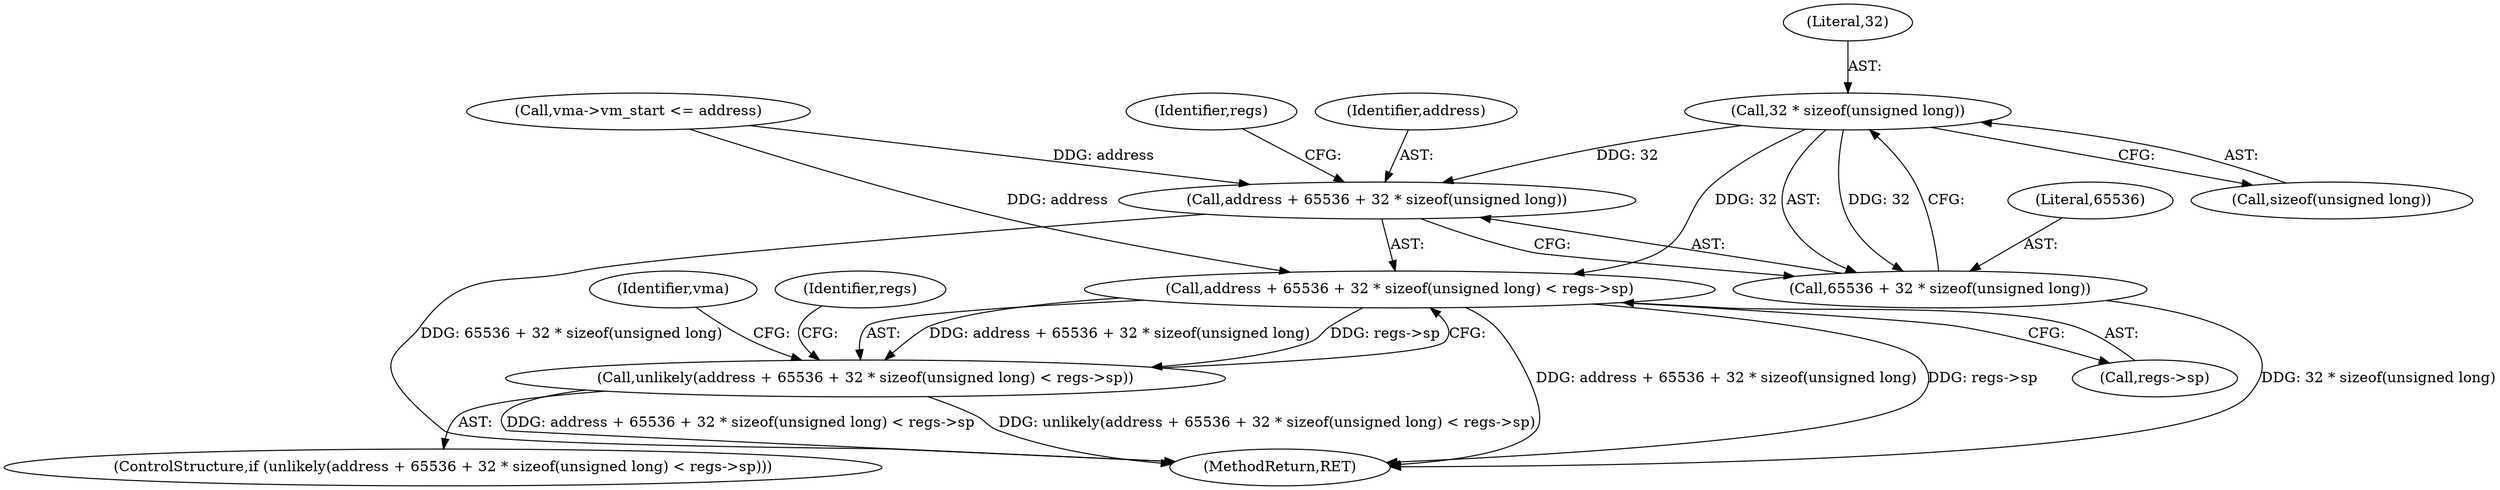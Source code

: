 digraph "0_linux_a8b0ca17b80e92faab46ee7179ba9e99ccb61233_52@API" {
"1000343" [label="(Call,32 * sizeof(unsigned long))"];
"1000338" [label="(Call,address + 65536 + 32 * sizeof(unsigned long) < regs->sp)"];
"1000337" [label="(Call,unlikely(address + 65536 + 32 * sizeof(unsigned long) < regs->sp))"];
"1000339" [label="(Call,address + 65536 + 32 * sizeof(unsigned long))"];
"1000341" [label="(Call,65536 + 32 * sizeof(unsigned long))"];
"1000347" [label="(Call,regs->sp)"];
"1000311" [label="(Call,vma->vm_start <= address)"];
"1000341" [label="(Call,65536 + 32 * sizeof(unsigned long))"];
"1000343" [label="(Call,32 * sizeof(unsigned long))"];
"1000359" [label="(Identifier,vma)"];
"1000345" [label="(Call,sizeof(unsigned long))"];
"1000336" [label="(ControlStructure,if (unlikely(address + 65536 + 32 * sizeof(unsigned long) < regs->sp)))"];
"1000337" [label="(Call,unlikely(address + 65536 + 32 * sizeof(unsigned long) < regs->sp))"];
"1000348" [label="(Identifier,regs)"];
"1000339" [label="(Call,address + 65536 + 32 * sizeof(unsigned long))"];
"1000340" [label="(Identifier,address)"];
"1000344" [label="(Literal,32)"];
"1000338" [label="(Call,address + 65536 + 32 * sizeof(unsigned long) < regs->sp)"];
"1000449" [label="(MethodReturn,RET)"];
"1000342" [label="(Literal,65536)"];
"1000352" [label="(Identifier,regs)"];
"1000343" -> "1000341"  [label="AST: "];
"1000343" -> "1000345"  [label="CFG: "];
"1000344" -> "1000343"  [label="AST: "];
"1000345" -> "1000343"  [label="AST: "];
"1000341" -> "1000343"  [label="CFG: "];
"1000343" -> "1000338"  [label="DDG: 32"];
"1000343" -> "1000339"  [label="DDG: 32"];
"1000343" -> "1000341"  [label="DDG: 32"];
"1000338" -> "1000337"  [label="AST: "];
"1000338" -> "1000347"  [label="CFG: "];
"1000339" -> "1000338"  [label="AST: "];
"1000347" -> "1000338"  [label="AST: "];
"1000337" -> "1000338"  [label="CFG: "];
"1000338" -> "1000449"  [label="DDG: address + 65536 + 32 * sizeof(unsigned long)"];
"1000338" -> "1000449"  [label="DDG: regs->sp"];
"1000338" -> "1000337"  [label="DDG: address + 65536 + 32 * sizeof(unsigned long)"];
"1000338" -> "1000337"  [label="DDG: regs->sp"];
"1000311" -> "1000338"  [label="DDG: address"];
"1000337" -> "1000336"  [label="AST: "];
"1000352" -> "1000337"  [label="CFG: "];
"1000359" -> "1000337"  [label="CFG: "];
"1000337" -> "1000449"  [label="DDG: address + 65536 + 32 * sizeof(unsigned long) < regs->sp"];
"1000337" -> "1000449"  [label="DDG: unlikely(address + 65536 + 32 * sizeof(unsigned long) < regs->sp)"];
"1000339" -> "1000341"  [label="CFG: "];
"1000340" -> "1000339"  [label="AST: "];
"1000341" -> "1000339"  [label="AST: "];
"1000348" -> "1000339"  [label="CFG: "];
"1000339" -> "1000449"  [label="DDG: 65536 + 32 * sizeof(unsigned long)"];
"1000311" -> "1000339"  [label="DDG: address"];
"1000342" -> "1000341"  [label="AST: "];
"1000341" -> "1000449"  [label="DDG: 32 * sizeof(unsigned long)"];
}
